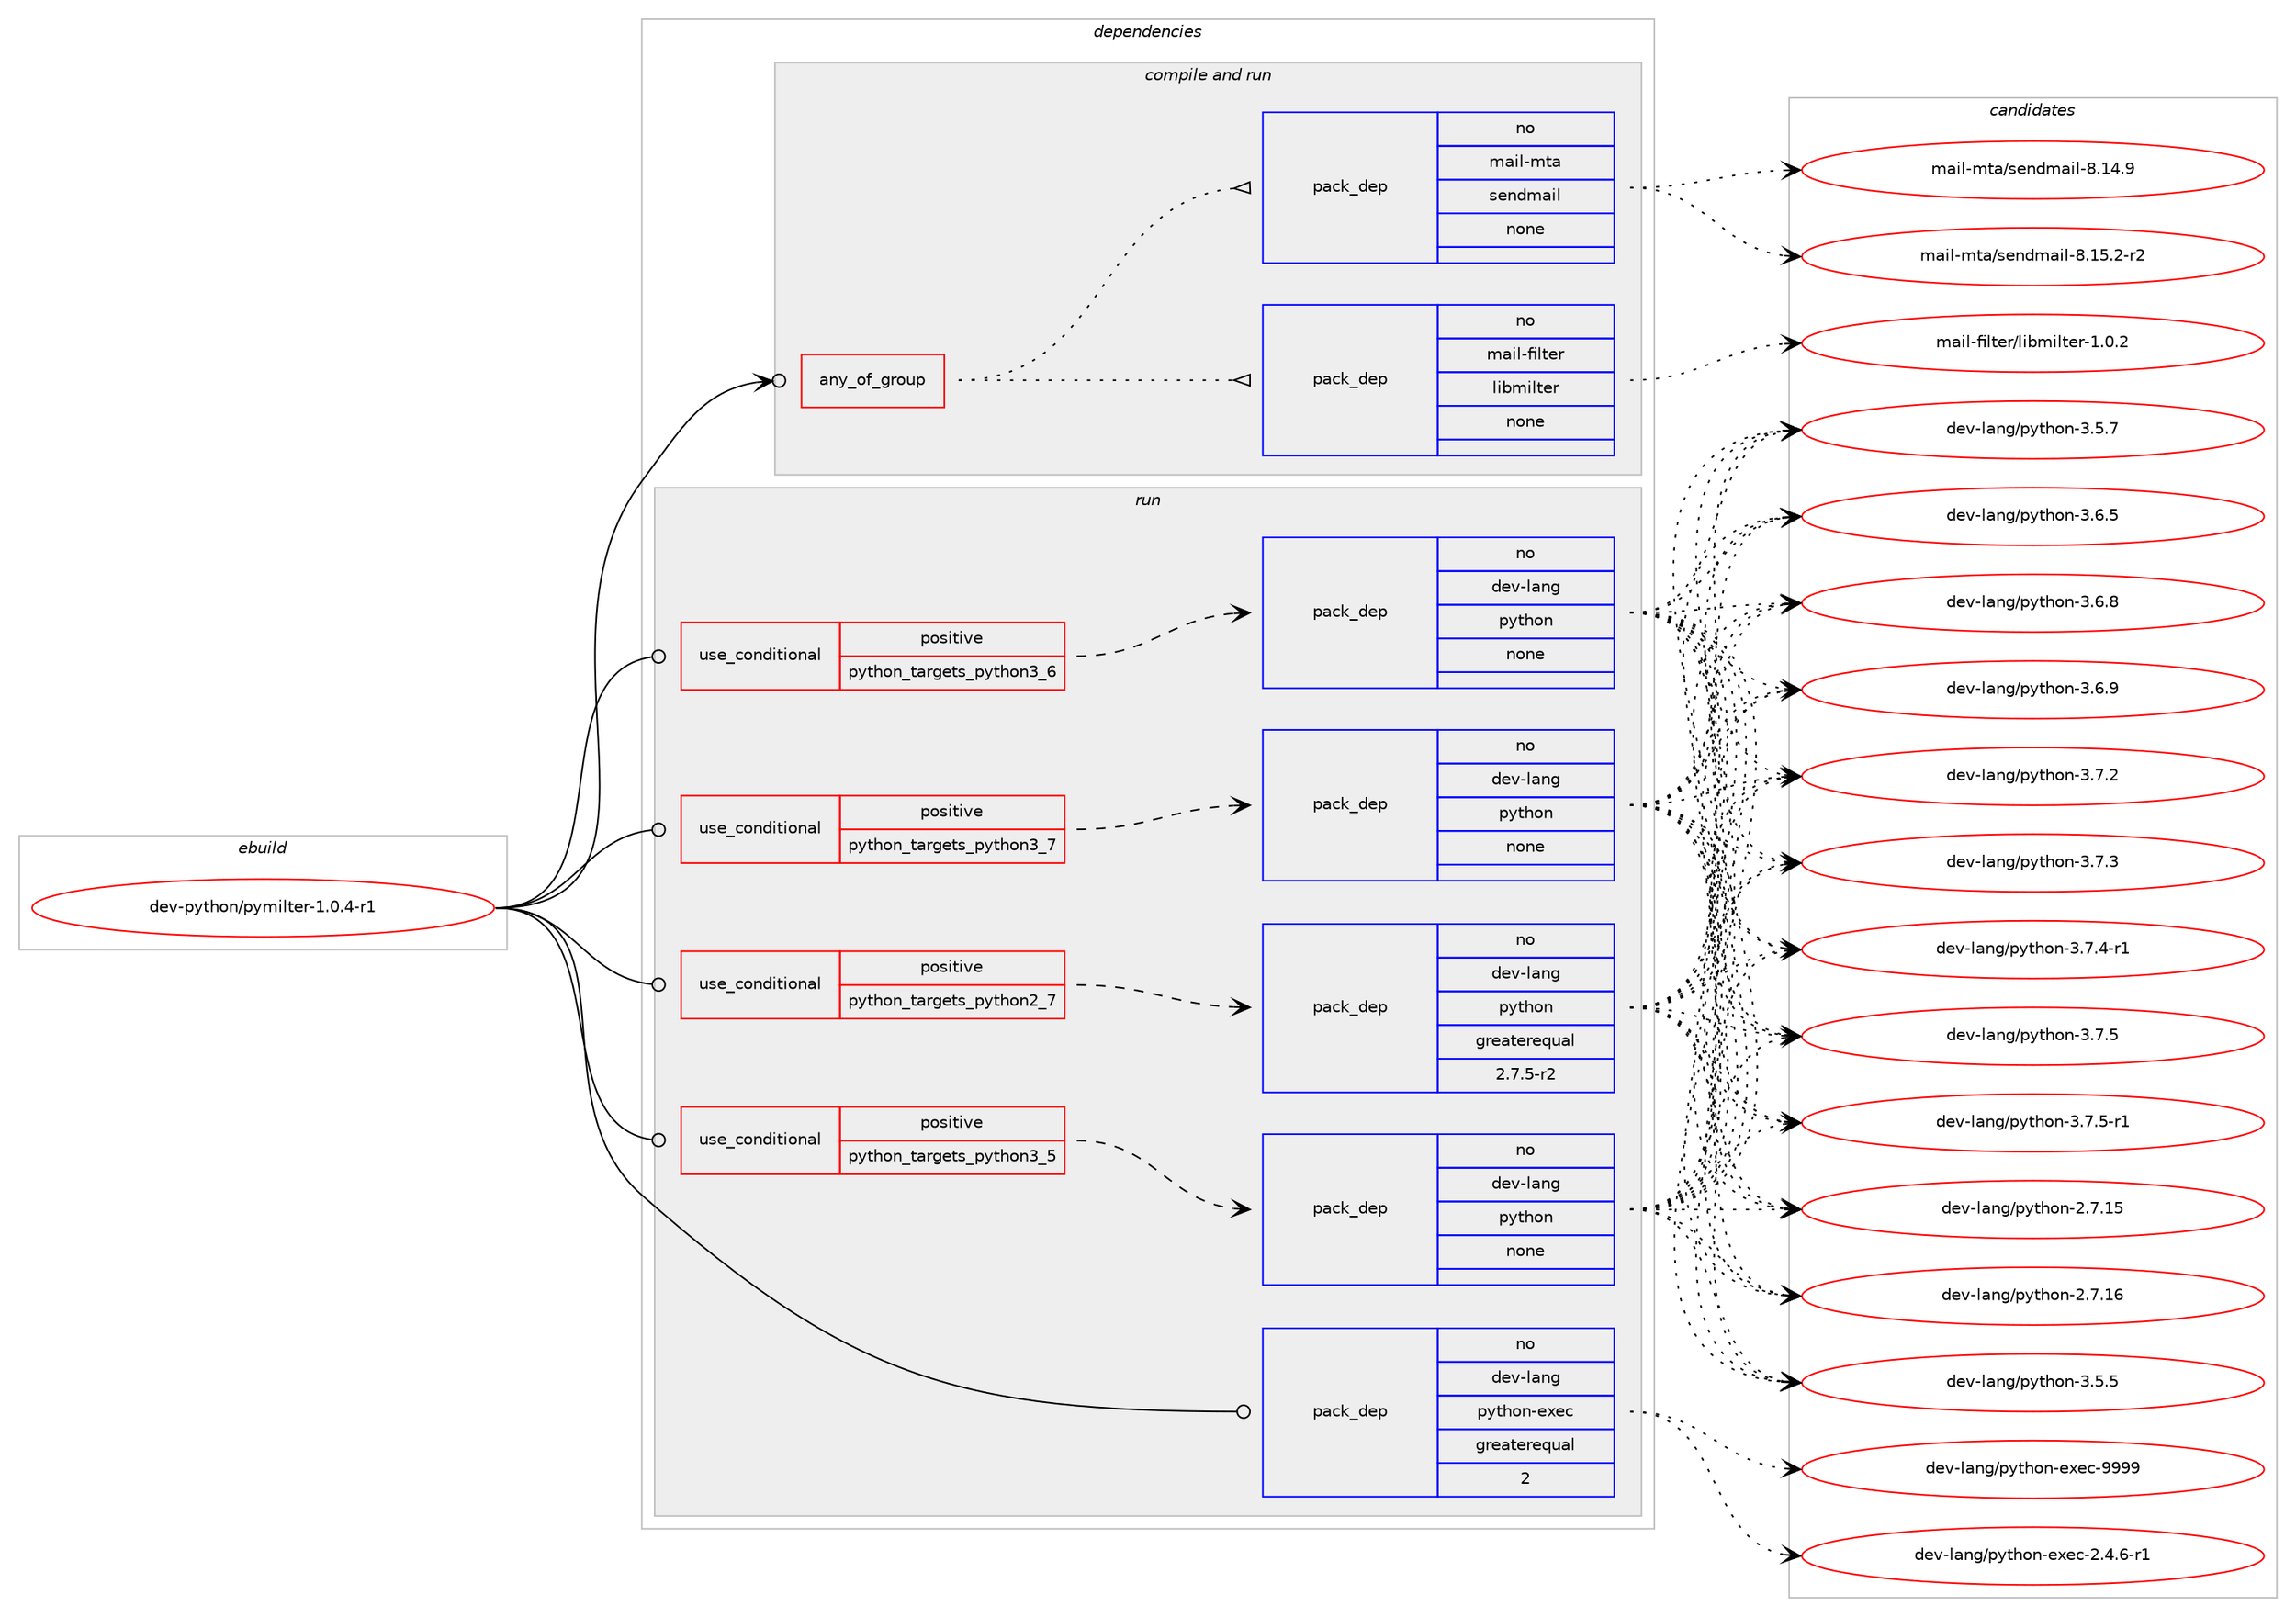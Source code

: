 digraph prolog {

# *************
# Graph options
# *************

newrank=true;
concentrate=true;
compound=true;
graph [rankdir=LR,fontname=Helvetica,fontsize=10,ranksep=1.5];#, ranksep=2.5, nodesep=0.2];
edge  [arrowhead=vee];
node  [fontname=Helvetica,fontsize=10];

# **********
# The ebuild
# **********

subgraph cluster_leftcol {
color=gray;
rank=same;
label=<<i>ebuild</i>>;
id [label="dev-python/pymilter-1.0.4-r1", color=red, width=4, href="../dev-python/pymilter-1.0.4-r1.svg"];
}

# ****************
# The dependencies
# ****************

subgraph cluster_midcol {
color=gray;
label=<<i>dependencies</i>>;
subgraph cluster_compile {
fillcolor="#eeeeee";
style=filled;
label=<<i>compile</i>>;
}
subgraph cluster_compileandrun {
fillcolor="#eeeeee";
style=filled;
label=<<i>compile and run</i>>;
subgraph any11474 {
dependency626910 [label=<<TABLE BORDER="0" CELLBORDER="1" CELLSPACING="0" CELLPADDING="4"><TR><TD CELLPADDING="10">any_of_group</TD></TR></TABLE>>, shape=none, color=red];subgraph pack468842 {
dependency626911 [label=<<TABLE BORDER="0" CELLBORDER="1" CELLSPACING="0" CELLPADDING="4" WIDTH="220"><TR><TD ROWSPAN="6" CELLPADDING="30">pack_dep</TD></TR><TR><TD WIDTH="110">no</TD></TR><TR><TD>mail-filter</TD></TR><TR><TD>libmilter</TD></TR><TR><TD>none</TD></TR><TR><TD></TD></TR></TABLE>>, shape=none, color=blue];
}
dependency626910:e -> dependency626911:w [weight=20,style="dotted",arrowhead="oinv"];
subgraph pack468843 {
dependency626912 [label=<<TABLE BORDER="0" CELLBORDER="1" CELLSPACING="0" CELLPADDING="4" WIDTH="220"><TR><TD ROWSPAN="6" CELLPADDING="30">pack_dep</TD></TR><TR><TD WIDTH="110">no</TD></TR><TR><TD>mail-mta</TD></TR><TR><TD>sendmail</TD></TR><TR><TD>none</TD></TR><TR><TD></TD></TR></TABLE>>, shape=none, color=blue];
}
dependency626910:e -> dependency626912:w [weight=20,style="dotted",arrowhead="oinv"];
}
id:e -> dependency626910:w [weight=20,style="solid",arrowhead="odotvee"];
}
subgraph cluster_run {
fillcolor="#eeeeee";
style=filled;
label=<<i>run</i>>;
subgraph cond146221 {
dependency626913 [label=<<TABLE BORDER="0" CELLBORDER="1" CELLSPACING="0" CELLPADDING="4"><TR><TD ROWSPAN="3" CELLPADDING="10">use_conditional</TD></TR><TR><TD>positive</TD></TR><TR><TD>python_targets_python2_7</TD></TR></TABLE>>, shape=none, color=red];
subgraph pack468844 {
dependency626914 [label=<<TABLE BORDER="0" CELLBORDER="1" CELLSPACING="0" CELLPADDING="4" WIDTH="220"><TR><TD ROWSPAN="6" CELLPADDING="30">pack_dep</TD></TR><TR><TD WIDTH="110">no</TD></TR><TR><TD>dev-lang</TD></TR><TR><TD>python</TD></TR><TR><TD>greaterequal</TD></TR><TR><TD>2.7.5-r2</TD></TR></TABLE>>, shape=none, color=blue];
}
dependency626913:e -> dependency626914:w [weight=20,style="dashed",arrowhead="vee"];
}
id:e -> dependency626913:w [weight=20,style="solid",arrowhead="odot"];
subgraph cond146222 {
dependency626915 [label=<<TABLE BORDER="0" CELLBORDER="1" CELLSPACING="0" CELLPADDING="4"><TR><TD ROWSPAN="3" CELLPADDING="10">use_conditional</TD></TR><TR><TD>positive</TD></TR><TR><TD>python_targets_python3_5</TD></TR></TABLE>>, shape=none, color=red];
subgraph pack468845 {
dependency626916 [label=<<TABLE BORDER="0" CELLBORDER="1" CELLSPACING="0" CELLPADDING="4" WIDTH="220"><TR><TD ROWSPAN="6" CELLPADDING="30">pack_dep</TD></TR><TR><TD WIDTH="110">no</TD></TR><TR><TD>dev-lang</TD></TR><TR><TD>python</TD></TR><TR><TD>none</TD></TR><TR><TD></TD></TR></TABLE>>, shape=none, color=blue];
}
dependency626915:e -> dependency626916:w [weight=20,style="dashed",arrowhead="vee"];
}
id:e -> dependency626915:w [weight=20,style="solid",arrowhead="odot"];
subgraph cond146223 {
dependency626917 [label=<<TABLE BORDER="0" CELLBORDER="1" CELLSPACING="0" CELLPADDING="4"><TR><TD ROWSPAN="3" CELLPADDING="10">use_conditional</TD></TR><TR><TD>positive</TD></TR><TR><TD>python_targets_python3_6</TD></TR></TABLE>>, shape=none, color=red];
subgraph pack468846 {
dependency626918 [label=<<TABLE BORDER="0" CELLBORDER="1" CELLSPACING="0" CELLPADDING="4" WIDTH="220"><TR><TD ROWSPAN="6" CELLPADDING="30">pack_dep</TD></TR><TR><TD WIDTH="110">no</TD></TR><TR><TD>dev-lang</TD></TR><TR><TD>python</TD></TR><TR><TD>none</TD></TR><TR><TD></TD></TR></TABLE>>, shape=none, color=blue];
}
dependency626917:e -> dependency626918:w [weight=20,style="dashed",arrowhead="vee"];
}
id:e -> dependency626917:w [weight=20,style="solid",arrowhead="odot"];
subgraph cond146224 {
dependency626919 [label=<<TABLE BORDER="0" CELLBORDER="1" CELLSPACING="0" CELLPADDING="4"><TR><TD ROWSPAN="3" CELLPADDING="10">use_conditional</TD></TR><TR><TD>positive</TD></TR><TR><TD>python_targets_python3_7</TD></TR></TABLE>>, shape=none, color=red];
subgraph pack468847 {
dependency626920 [label=<<TABLE BORDER="0" CELLBORDER="1" CELLSPACING="0" CELLPADDING="4" WIDTH="220"><TR><TD ROWSPAN="6" CELLPADDING="30">pack_dep</TD></TR><TR><TD WIDTH="110">no</TD></TR><TR><TD>dev-lang</TD></TR><TR><TD>python</TD></TR><TR><TD>none</TD></TR><TR><TD></TD></TR></TABLE>>, shape=none, color=blue];
}
dependency626919:e -> dependency626920:w [weight=20,style="dashed",arrowhead="vee"];
}
id:e -> dependency626919:w [weight=20,style="solid",arrowhead="odot"];
subgraph pack468848 {
dependency626921 [label=<<TABLE BORDER="0" CELLBORDER="1" CELLSPACING="0" CELLPADDING="4" WIDTH="220"><TR><TD ROWSPAN="6" CELLPADDING="30">pack_dep</TD></TR><TR><TD WIDTH="110">no</TD></TR><TR><TD>dev-lang</TD></TR><TR><TD>python-exec</TD></TR><TR><TD>greaterequal</TD></TR><TR><TD>2</TD></TR></TABLE>>, shape=none, color=blue];
}
id:e -> dependency626921:w [weight=20,style="solid",arrowhead="odot"];
}
}

# **************
# The candidates
# **************

subgraph cluster_choices {
rank=same;
color=gray;
label=<<i>candidates</i>>;

subgraph choice468842 {
color=black;
nodesep=1;
choice10997105108451021051081161011144710810598109105108116101114454946484650 [label="mail-filter/libmilter-1.0.2", color=red, width=4,href="../mail-filter/libmilter-1.0.2.svg"];
dependency626911:e -> choice10997105108451021051081161011144710810598109105108116101114454946484650:w [style=dotted,weight="100"];
}
subgraph choice468843 {
color=black;
nodesep=1;
choice109971051084510911697471151011101001099710510845564649524657 [label="mail-mta/sendmail-8.14.9", color=red, width=4,href="../mail-mta/sendmail-8.14.9.svg"];
choice1099710510845109116974711510111010010997105108455646495346504511450 [label="mail-mta/sendmail-8.15.2-r2", color=red, width=4,href="../mail-mta/sendmail-8.15.2-r2.svg"];
dependency626912:e -> choice109971051084510911697471151011101001099710510845564649524657:w [style=dotted,weight="100"];
dependency626912:e -> choice1099710510845109116974711510111010010997105108455646495346504511450:w [style=dotted,weight="100"];
}
subgraph choice468844 {
color=black;
nodesep=1;
choice10010111845108971101034711212111610411111045504655464953 [label="dev-lang/python-2.7.15", color=red, width=4,href="../dev-lang/python-2.7.15.svg"];
choice10010111845108971101034711212111610411111045504655464954 [label="dev-lang/python-2.7.16", color=red, width=4,href="../dev-lang/python-2.7.16.svg"];
choice100101118451089711010347112121116104111110455146534653 [label="dev-lang/python-3.5.5", color=red, width=4,href="../dev-lang/python-3.5.5.svg"];
choice100101118451089711010347112121116104111110455146534655 [label="dev-lang/python-3.5.7", color=red, width=4,href="../dev-lang/python-3.5.7.svg"];
choice100101118451089711010347112121116104111110455146544653 [label="dev-lang/python-3.6.5", color=red, width=4,href="../dev-lang/python-3.6.5.svg"];
choice100101118451089711010347112121116104111110455146544656 [label="dev-lang/python-3.6.8", color=red, width=4,href="../dev-lang/python-3.6.8.svg"];
choice100101118451089711010347112121116104111110455146544657 [label="dev-lang/python-3.6.9", color=red, width=4,href="../dev-lang/python-3.6.9.svg"];
choice100101118451089711010347112121116104111110455146554650 [label="dev-lang/python-3.7.2", color=red, width=4,href="../dev-lang/python-3.7.2.svg"];
choice100101118451089711010347112121116104111110455146554651 [label="dev-lang/python-3.7.3", color=red, width=4,href="../dev-lang/python-3.7.3.svg"];
choice1001011184510897110103471121211161041111104551465546524511449 [label="dev-lang/python-3.7.4-r1", color=red, width=4,href="../dev-lang/python-3.7.4-r1.svg"];
choice100101118451089711010347112121116104111110455146554653 [label="dev-lang/python-3.7.5", color=red, width=4,href="../dev-lang/python-3.7.5.svg"];
choice1001011184510897110103471121211161041111104551465546534511449 [label="dev-lang/python-3.7.5-r1", color=red, width=4,href="../dev-lang/python-3.7.5-r1.svg"];
dependency626914:e -> choice10010111845108971101034711212111610411111045504655464953:w [style=dotted,weight="100"];
dependency626914:e -> choice10010111845108971101034711212111610411111045504655464954:w [style=dotted,weight="100"];
dependency626914:e -> choice100101118451089711010347112121116104111110455146534653:w [style=dotted,weight="100"];
dependency626914:e -> choice100101118451089711010347112121116104111110455146534655:w [style=dotted,weight="100"];
dependency626914:e -> choice100101118451089711010347112121116104111110455146544653:w [style=dotted,weight="100"];
dependency626914:e -> choice100101118451089711010347112121116104111110455146544656:w [style=dotted,weight="100"];
dependency626914:e -> choice100101118451089711010347112121116104111110455146544657:w [style=dotted,weight="100"];
dependency626914:e -> choice100101118451089711010347112121116104111110455146554650:w [style=dotted,weight="100"];
dependency626914:e -> choice100101118451089711010347112121116104111110455146554651:w [style=dotted,weight="100"];
dependency626914:e -> choice1001011184510897110103471121211161041111104551465546524511449:w [style=dotted,weight="100"];
dependency626914:e -> choice100101118451089711010347112121116104111110455146554653:w [style=dotted,weight="100"];
dependency626914:e -> choice1001011184510897110103471121211161041111104551465546534511449:w [style=dotted,weight="100"];
}
subgraph choice468845 {
color=black;
nodesep=1;
choice10010111845108971101034711212111610411111045504655464953 [label="dev-lang/python-2.7.15", color=red, width=4,href="../dev-lang/python-2.7.15.svg"];
choice10010111845108971101034711212111610411111045504655464954 [label="dev-lang/python-2.7.16", color=red, width=4,href="../dev-lang/python-2.7.16.svg"];
choice100101118451089711010347112121116104111110455146534653 [label="dev-lang/python-3.5.5", color=red, width=4,href="../dev-lang/python-3.5.5.svg"];
choice100101118451089711010347112121116104111110455146534655 [label="dev-lang/python-3.5.7", color=red, width=4,href="../dev-lang/python-3.5.7.svg"];
choice100101118451089711010347112121116104111110455146544653 [label="dev-lang/python-3.6.5", color=red, width=4,href="../dev-lang/python-3.6.5.svg"];
choice100101118451089711010347112121116104111110455146544656 [label="dev-lang/python-3.6.8", color=red, width=4,href="../dev-lang/python-3.6.8.svg"];
choice100101118451089711010347112121116104111110455146544657 [label="dev-lang/python-3.6.9", color=red, width=4,href="../dev-lang/python-3.6.9.svg"];
choice100101118451089711010347112121116104111110455146554650 [label="dev-lang/python-3.7.2", color=red, width=4,href="../dev-lang/python-3.7.2.svg"];
choice100101118451089711010347112121116104111110455146554651 [label="dev-lang/python-3.7.3", color=red, width=4,href="../dev-lang/python-3.7.3.svg"];
choice1001011184510897110103471121211161041111104551465546524511449 [label="dev-lang/python-3.7.4-r1", color=red, width=4,href="../dev-lang/python-3.7.4-r1.svg"];
choice100101118451089711010347112121116104111110455146554653 [label="dev-lang/python-3.7.5", color=red, width=4,href="../dev-lang/python-3.7.5.svg"];
choice1001011184510897110103471121211161041111104551465546534511449 [label="dev-lang/python-3.7.5-r1", color=red, width=4,href="../dev-lang/python-3.7.5-r1.svg"];
dependency626916:e -> choice10010111845108971101034711212111610411111045504655464953:w [style=dotted,weight="100"];
dependency626916:e -> choice10010111845108971101034711212111610411111045504655464954:w [style=dotted,weight="100"];
dependency626916:e -> choice100101118451089711010347112121116104111110455146534653:w [style=dotted,weight="100"];
dependency626916:e -> choice100101118451089711010347112121116104111110455146534655:w [style=dotted,weight="100"];
dependency626916:e -> choice100101118451089711010347112121116104111110455146544653:w [style=dotted,weight="100"];
dependency626916:e -> choice100101118451089711010347112121116104111110455146544656:w [style=dotted,weight="100"];
dependency626916:e -> choice100101118451089711010347112121116104111110455146544657:w [style=dotted,weight="100"];
dependency626916:e -> choice100101118451089711010347112121116104111110455146554650:w [style=dotted,weight="100"];
dependency626916:e -> choice100101118451089711010347112121116104111110455146554651:w [style=dotted,weight="100"];
dependency626916:e -> choice1001011184510897110103471121211161041111104551465546524511449:w [style=dotted,weight="100"];
dependency626916:e -> choice100101118451089711010347112121116104111110455146554653:w [style=dotted,weight="100"];
dependency626916:e -> choice1001011184510897110103471121211161041111104551465546534511449:w [style=dotted,weight="100"];
}
subgraph choice468846 {
color=black;
nodesep=1;
choice10010111845108971101034711212111610411111045504655464953 [label="dev-lang/python-2.7.15", color=red, width=4,href="../dev-lang/python-2.7.15.svg"];
choice10010111845108971101034711212111610411111045504655464954 [label="dev-lang/python-2.7.16", color=red, width=4,href="../dev-lang/python-2.7.16.svg"];
choice100101118451089711010347112121116104111110455146534653 [label="dev-lang/python-3.5.5", color=red, width=4,href="../dev-lang/python-3.5.5.svg"];
choice100101118451089711010347112121116104111110455146534655 [label="dev-lang/python-3.5.7", color=red, width=4,href="../dev-lang/python-3.5.7.svg"];
choice100101118451089711010347112121116104111110455146544653 [label="dev-lang/python-3.6.5", color=red, width=4,href="../dev-lang/python-3.6.5.svg"];
choice100101118451089711010347112121116104111110455146544656 [label="dev-lang/python-3.6.8", color=red, width=4,href="../dev-lang/python-3.6.8.svg"];
choice100101118451089711010347112121116104111110455146544657 [label="dev-lang/python-3.6.9", color=red, width=4,href="../dev-lang/python-3.6.9.svg"];
choice100101118451089711010347112121116104111110455146554650 [label="dev-lang/python-3.7.2", color=red, width=4,href="../dev-lang/python-3.7.2.svg"];
choice100101118451089711010347112121116104111110455146554651 [label="dev-lang/python-3.7.3", color=red, width=4,href="../dev-lang/python-3.7.3.svg"];
choice1001011184510897110103471121211161041111104551465546524511449 [label="dev-lang/python-3.7.4-r1", color=red, width=4,href="../dev-lang/python-3.7.4-r1.svg"];
choice100101118451089711010347112121116104111110455146554653 [label="dev-lang/python-3.7.5", color=red, width=4,href="../dev-lang/python-3.7.5.svg"];
choice1001011184510897110103471121211161041111104551465546534511449 [label="dev-lang/python-3.7.5-r1", color=red, width=4,href="../dev-lang/python-3.7.5-r1.svg"];
dependency626918:e -> choice10010111845108971101034711212111610411111045504655464953:w [style=dotted,weight="100"];
dependency626918:e -> choice10010111845108971101034711212111610411111045504655464954:w [style=dotted,weight="100"];
dependency626918:e -> choice100101118451089711010347112121116104111110455146534653:w [style=dotted,weight="100"];
dependency626918:e -> choice100101118451089711010347112121116104111110455146534655:w [style=dotted,weight="100"];
dependency626918:e -> choice100101118451089711010347112121116104111110455146544653:w [style=dotted,weight="100"];
dependency626918:e -> choice100101118451089711010347112121116104111110455146544656:w [style=dotted,weight="100"];
dependency626918:e -> choice100101118451089711010347112121116104111110455146544657:w [style=dotted,weight="100"];
dependency626918:e -> choice100101118451089711010347112121116104111110455146554650:w [style=dotted,weight="100"];
dependency626918:e -> choice100101118451089711010347112121116104111110455146554651:w [style=dotted,weight="100"];
dependency626918:e -> choice1001011184510897110103471121211161041111104551465546524511449:w [style=dotted,weight="100"];
dependency626918:e -> choice100101118451089711010347112121116104111110455146554653:w [style=dotted,weight="100"];
dependency626918:e -> choice1001011184510897110103471121211161041111104551465546534511449:w [style=dotted,weight="100"];
}
subgraph choice468847 {
color=black;
nodesep=1;
choice10010111845108971101034711212111610411111045504655464953 [label="dev-lang/python-2.7.15", color=red, width=4,href="../dev-lang/python-2.7.15.svg"];
choice10010111845108971101034711212111610411111045504655464954 [label="dev-lang/python-2.7.16", color=red, width=4,href="../dev-lang/python-2.7.16.svg"];
choice100101118451089711010347112121116104111110455146534653 [label="dev-lang/python-3.5.5", color=red, width=4,href="../dev-lang/python-3.5.5.svg"];
choice100101118451089711010347112121116104111110455146534655 [label="dev-lang/python-3.5.7", color=red, width=4,href="../dev-lang/python-3.5.7.svg"];
choice100101118451089711010347112121116104111110455146544653 [label="dev-lang/python-3.6.5", color=red, width=4,href="../dev-lang/python-3.6.5.svg"];
choice100101118451089711010347112121116104111110455146544656 [label="dev-lang/python-3.6.8", color=red, width=4,href="../dev-lang/python-3.6.8.svg"];
choice100101118451089711010347112121116104111110455146544657 [label="dev-lang/python-3.6.9", color=red, width=4,href="../dev-lang/python-3.6.9.svg"];
choice100101118451089711010347112121116104111110455146554650 [label="dev-lang/python-3.7.2", color=red, width=4,href="../dev-lang/python-3.7.2.svg"];
choice100101118451089711010347112121116104111110455146554651 [label="dev-lang/python-3.7.3", color=red, width=4,href="../dev-lang/python-3.7.3.svg"];
choice1001011184510897110103471121211161041111104551465546524511449 [label="dev-lang/python-3.7.4-r1", color=red, width=4,href="../dev-lang/python-3.7.4-r1.svg"];
choice100101118451089711010347112121116104111110455146554653 [label="dev-lang/python-3.7.5", color=red, width=4,href="../dev-lang/python-3.7.5.svg"];
choice1001011184510897110103471121211161041111104551465546534511449 [label="dev-lang/python-3.7.5-r1", color=red, width=4,href="../dev-lang/python-3.7.5-r1.svg"];
dependency626920:e -> choice10010111845108971101034711212111610411111045504655464953:w [style=dotted,weight="100"];
dependency626920:e -> choice10010111845108971101034711212111610411111045504655464954:w [style=dotted,weight="100"];
dependency626920:e -> choice100101118451089711010347112121116104111110455146534653:w [style=dotted,weight="100"];
dependency626920:e -> choice100101118451089711010347112121116104111110455146534655:w [style=dotted,weight="100"];
dependency626920:e -> choice100101118451089711010347112121116104111110455146544653:w [style=dotted,weight="100"];
dependency626920:e -> choice100101118451089711010347112121116104111110455146544656:w [style=dotted,weight="100"];
dependency626920:e -> choice100101118451089711010347112121116104111110455146544657:w [style=dotted,weight="100"];
dependency626920:e -> choice100101118451089711010347112121116104111110455146554650:w [style=dotted,weight="100"];
dependency626920:e -> choice100101118451089711010347112121116104111110455146554651:w [style=dotted,weight="100"];
dependency626920:e -> choice1001011184510897110103471121211161041111104551465546524511449:w [style=dotted,weight="100"];
dependency626920:e -> choice100101118451089711010347112121116104111110455146554653:w [style=dotted,weight="100"];
dependency626920:e -> choice1001011184510897110103471121211161041111104551465546534511449:w [style=dotted,weight="100"];
}
subgraph choice468848 {
color=black;
nodesep=1;
choice10010111845108971101034711212111610411111045101120101994550465246544511449 [label="dev-lang/python-exec-2.4.6-r1", color=red, width=4,href="../dev-lang/python-exec-2.4.6-r1.svg"];
choice10010111845108971101034711212111610411111045101120101994557575757 [label="dev-lang/python-exec-9999", color=red, width=4,href="../dev-lang/python-exec-9999.svg"];
dependency626921:e -> choice10010111845108971101034711212111610411111045101120101994550465246544511449:w [style=dotted,weight="100"];
dependency626921:e -> choice10010111845108971101034711212111610411111045101120101994557575757:w [style=dotted,weight="100"];
}
}

}
